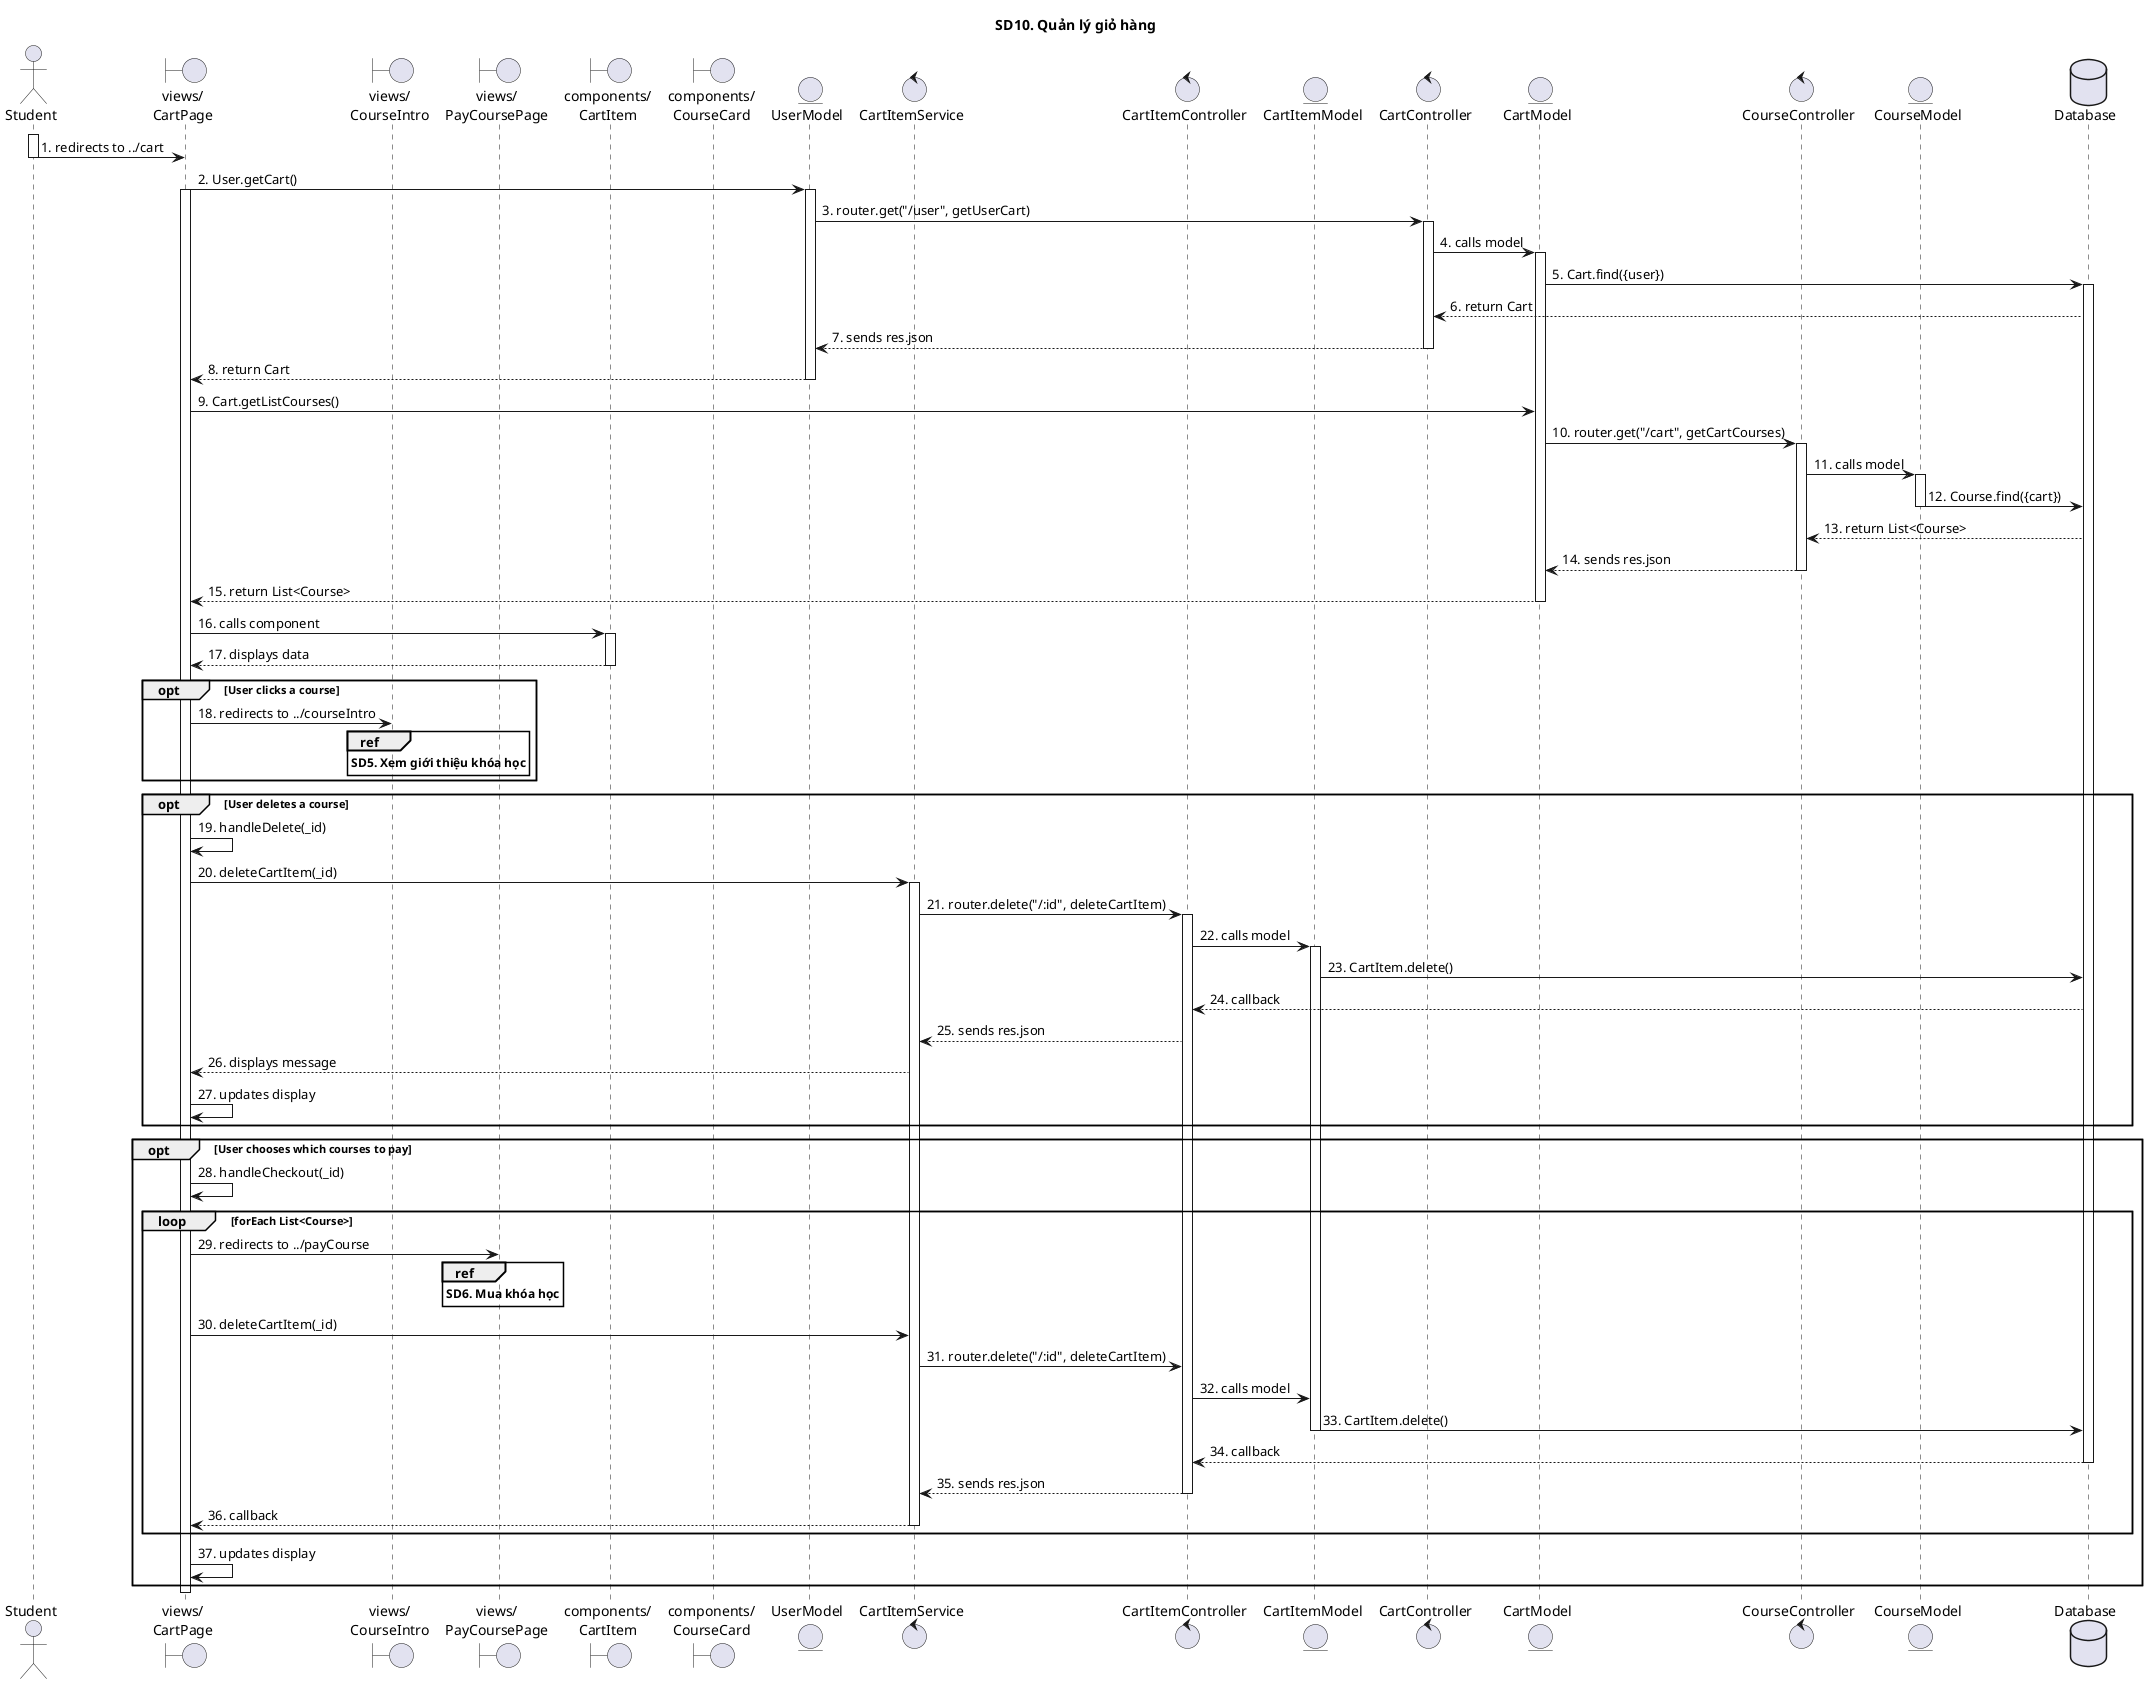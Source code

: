 @startuml

title SD10. Quản lý giỏ hàng

actor "Student" as Actor
boundary "views/\nCartPage" as CartPage
boundary "views/\nCourseIntro" as CourseIntro
boundary "views/\nPayCoursePage" as PayCourse
boundary "components/\nCartItem" as CartItem
boundary "components/\nCourseCard" as CourseCard
entity "UserModel"
control "CartItemService"
control "CartItemController"
entity "CartItemModel"
control "CartController"
entity "CartModel"
control "CourseController"
entity "CourseModel"
database "Database" as Database

activate Actor
Actor -> CartPage: 1. redirects to ../cart
deactivate Actor
CartPage -> UserModel: 2. User.getCart()
activate CartPage
activate UserModel
UserModel -> CartController: 3. router.get("/user", getUserCart)
activate CartController
CartController -> CartModel: 4. calls model
activate CartModel
CartModel -> Database: 5. Cart.find({user})
activate Database
Database --> CartController: 6. return Cart
CartController --> UserModel: 7. sends res.json
deactivate CartController
UserModel --> CartPage: 8. return Cart
deactivate UserModel
CartPage -> CartModel: 9. Cart.getListCourses()
CartModel -> CourseController: 10. router.get("/cart", getCartCourses)
activate CourseController
CourseController -> CourseModel: 11. calls model
activate CourseModel
CourseModel -> Database: 12. Course.find({cart})
deactivate CourseModel
Database --> CourseController: 13. return List<Course>
CourseController --> CartModel: 14. sends res.json
deactivate CourseController
CartModel --> CartPage: 15. return List<Course>
deactivate CartModel
CartPage -> CartItem: 16. calls component
activate CartItem
CartItem --> CartPage: 17. displays data
deactivate CartItem

opt User clicks a course
CartPage -> CourseIntro: 18. redirects to ../courseIntro
ref over CourseIntro
**SD5. Xem giới thiệu khóa học**
end ref
end group

opt User deletes a course
CartPage -> CartPage: 19. handleDelete(_id)
CartPage -> CartItemService: 20. deleteCartItem(_id)
activate CartItemService
CartItemService -> CartItemController: 21. router.delete("/:id", deleteCartItem)
activate CartItemController
CartItemController -> CartItemModel: 22. calls model
activate CartItemModel
CartItemModel -> Database: 23. CartItem.delete()
Database --> CartItemController: 24. callback
CartItemController --> CartItemService: 25. sends res.json
CartItemService --> CartPage: 26. displays message
CartPage -> CartPage: 27. updates display
end group

opt User chooses which courses to pay
CartPage -> CartPage: 28. handleCheckout(_id)
loop forEach List<Course>
CartPage -> PayCourse: 29. redirects to ../payCourse
ref over PayCourse
**SD6. Mua khóa học**
end ref
CartPage -> CartItemService: 30. deleteCartItem(_id)
CartItemService -> CartItemController: 31. router.delete("/:id", deleteCartItem)
CartItemController -> CartItemModel: 32. calls model
CartItemModel -> Database: 33. CartItem.delete()
deactivate CartItemModel
Database --> CartItemController: 34. callback
deactivate Database
CartItemController --> CartItemService: 35. sends res.json
deactivate CartItemController
CartItemService --> CartPage: 36. callback
deactivate CartItemService
end
CartPage -> CartPage: 37. updates display
end
deactivate CartPage
@enduml